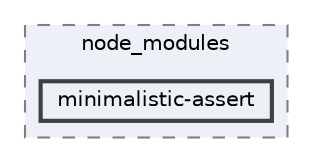 digraph "pkiclassroomrescheduler/src/main/frontend/node_modules/minimalistic-assert"
{
 // LATEX_PDF_SIZE
  bgcolor="transparent";
  edge [fontname=Helvetica,fontsize=10,labelfontname=Helvetica,labelfontsize=10];
  node [fontname=Helvetica,fontsize=10,shape=box,height=0.2,width=0.4];
  compound=true
  subgraph clusterdir_72953eda66ccb3a2722c28e1c3e6c23b {
    graph [ bgcolor="#edf0f7", pencolor="grey50", label="node_modules", fontname=Helvetica,fontsize=10 style="filled,dashed", URL="dir_72953eda66ccb3a2722c28e1c3e6c23b.html",tooltip=""]
  dir_a8f4fecc97af60afcd4bc5d29c643e15 [label="minimalistic-assert", fillcolor="#edf0f7", color="grey25", style="filled,bold", URL="dir_a8f4fecc97af60afcd4bc5d29c643e15.html",tooltip=""];
  }
}
